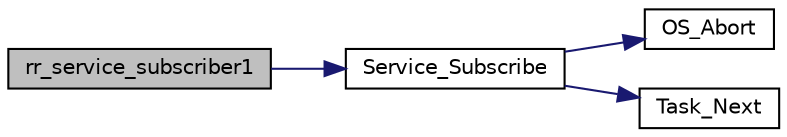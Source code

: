 digraph "rr_service_subscriber1"
{
  edge [fontname="Helvetica",fontsize="10",labelfontname="Helvetica",labelfontsize="10"];
  node [fontname="Helvetica",fontsize="10",shape=record];
  rankdir="LR";
  Node1 [label="rr_service_subscriber1",height=0.2,width=0.4,color="black", fillcolor="grey75", style="filled", fontcolor="black"];
  Node1 -> Node2 [color="midnightblue",fontsize="10",style="solid",fontname="Helvetica"];
  Node2 [label="Service_Subscribe",height=0.2,width=0.4,color="black", fillcolor="white", style="filled",URL="$os_8c.html#aee597502c326bc9ca1faeaa422dbbbf8"];
  Node2 -> Node3 [color="midnightblue",fontsize="10",style="solid",fontname="Helvetica"];
  Node3 [label="OS_Abort",height=0.2,width=0.4,color="black", fillcolor="white", style="filled",URL="$os_8c.html#ab5747390a8be675282cb93e5198bd085",tooltip="Abort the execution of this RTOS due to an unrecoverable erorr. "];
  Node2 -> Node4 [color="midnightblue",fontsize="10",style="solid",fontname="Helvetica"];
  Node4 [label="Task_Next",height=0.2,width=0.4,color="black", fillcolor="white", style="filled",URL="$os_8c.html#a5a9b72d0dadaea32fec8d4ff1c0eafa4",tooltip="The calling task gives up its share of the processor voluntarily. "];
}
